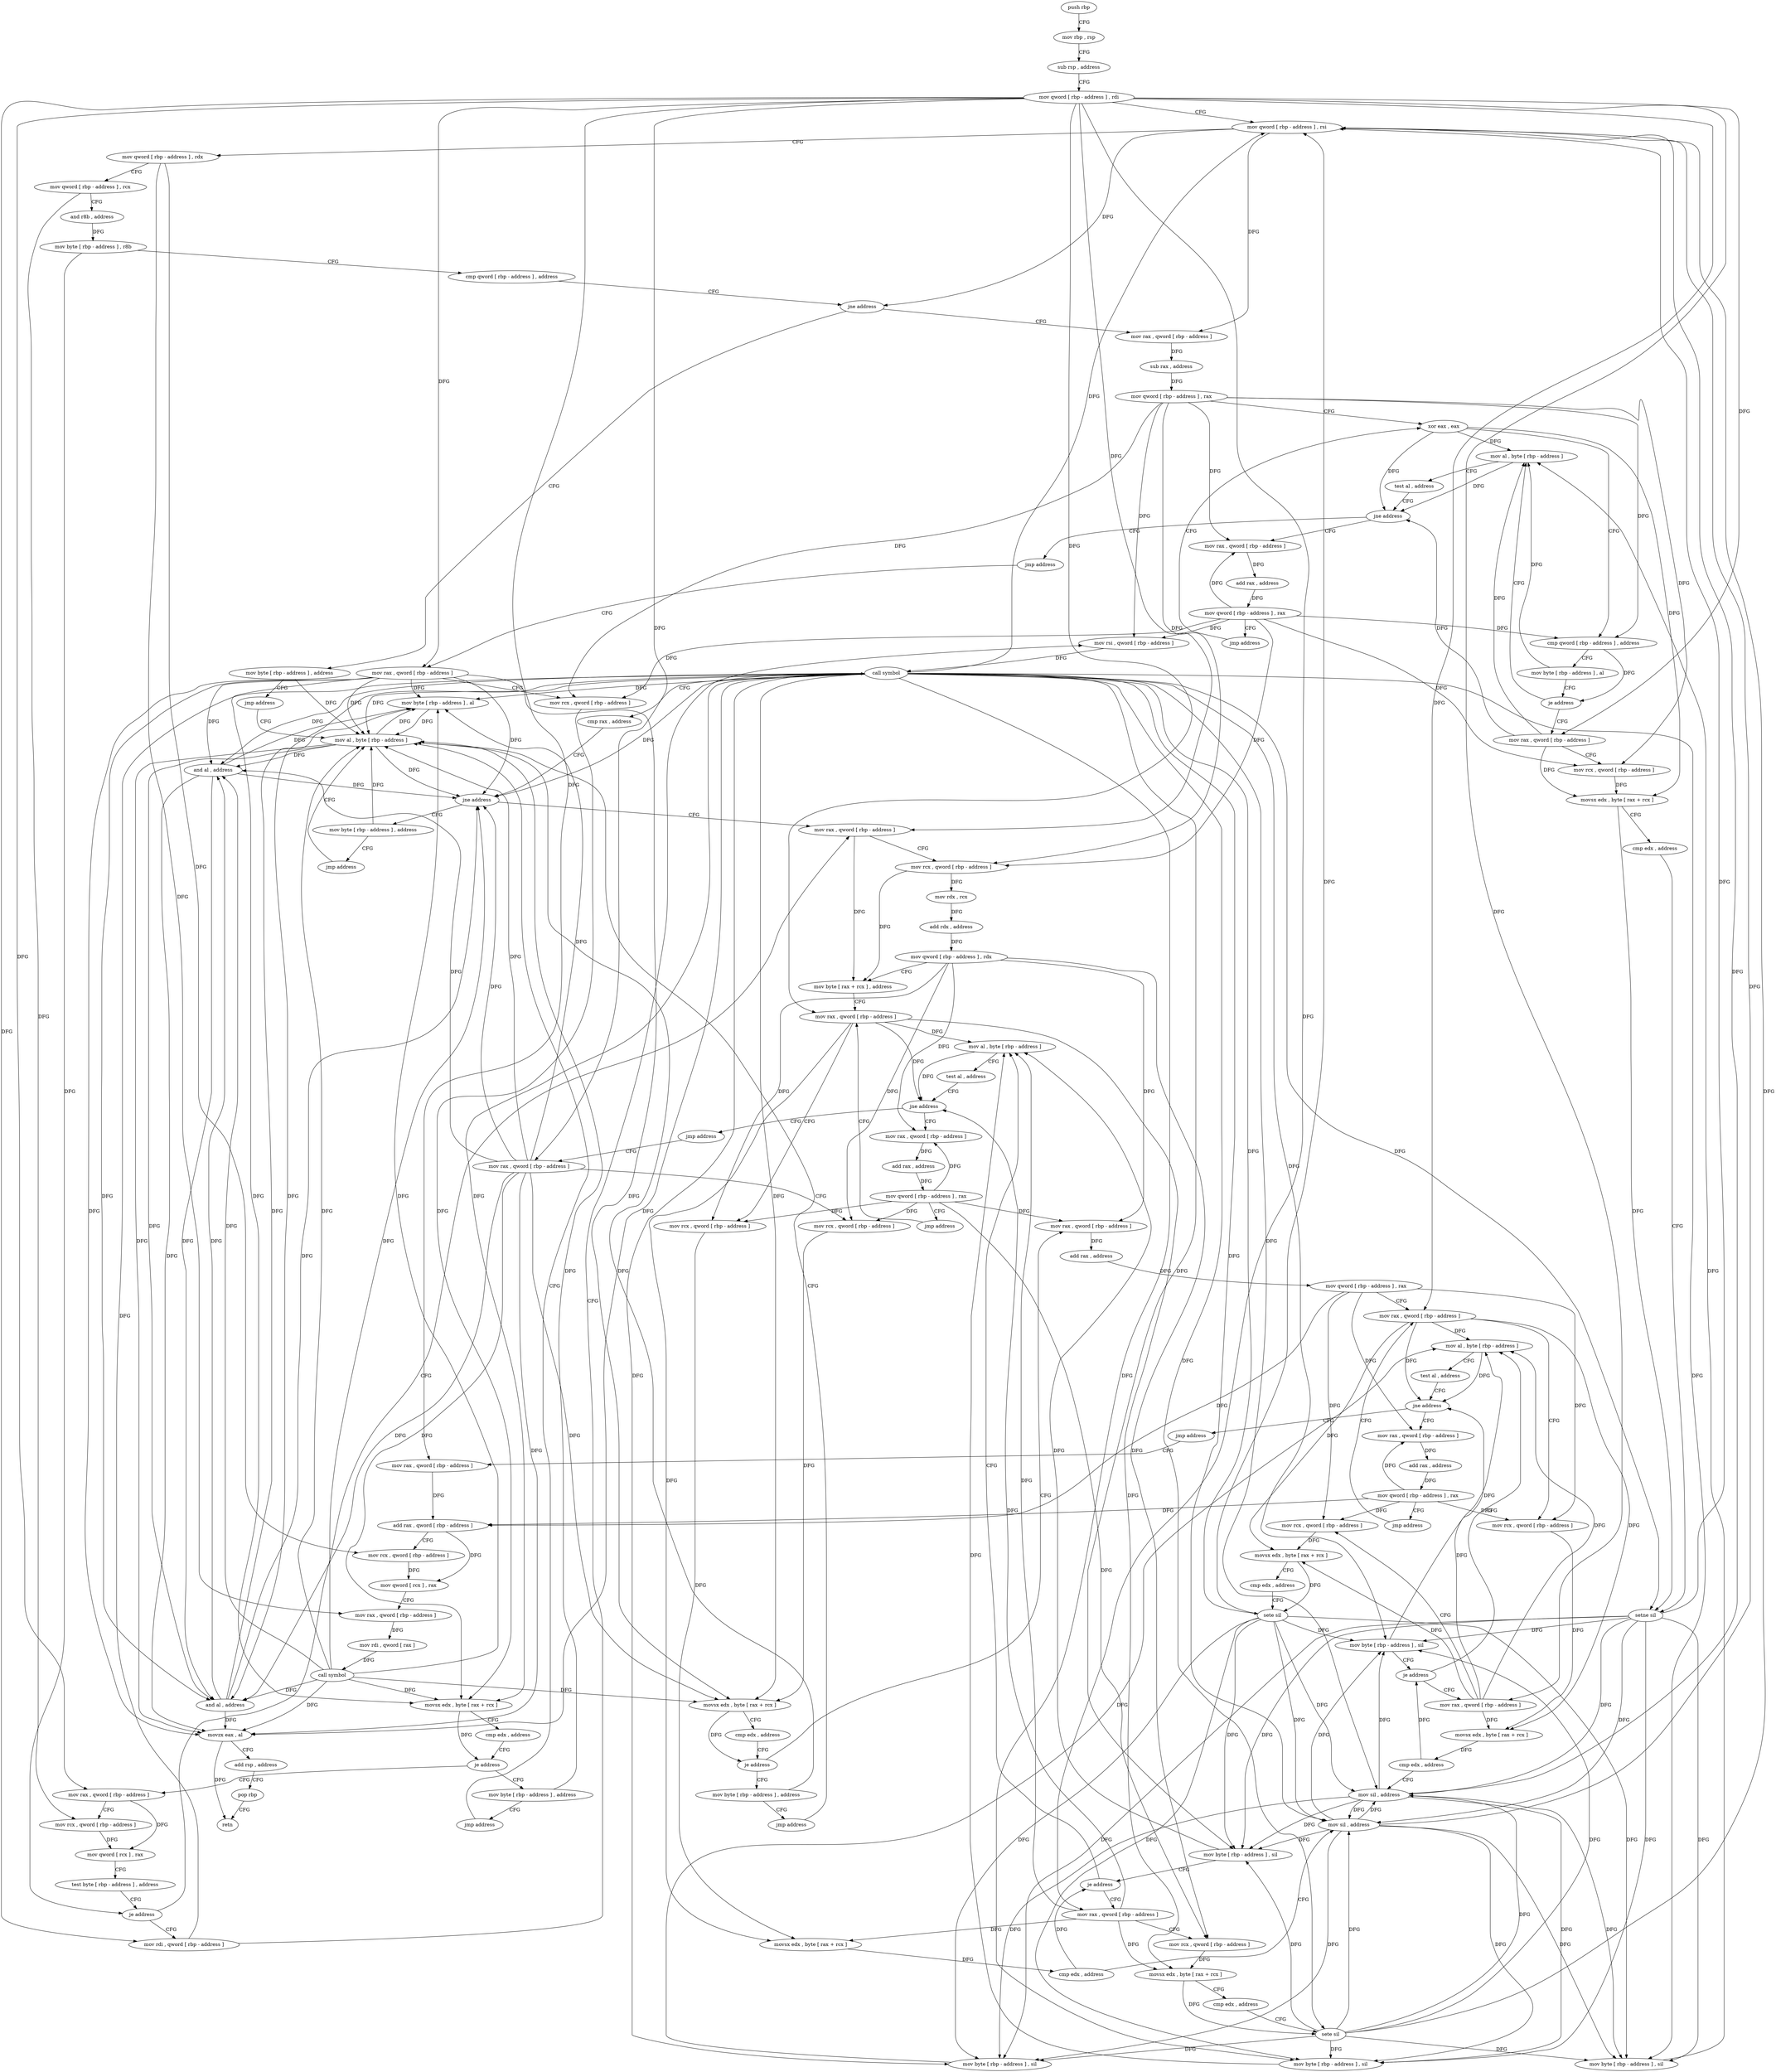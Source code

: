 digraph "func" {
"4210448" [label = "push rbp" ]
"4210449" [label = "mov rbp , rsp" ]
"4210452" [label = "sub rsp , address" ]
"4210456" [label = "mov qword [ rbp - address ] , rdi" ]
"4210460" [label = "mov qword [ rbp - address ] , rsi" ]
"4210464" [label = "mov qword [ rbp - address ] , rdx" ]
"4210468" [label = "mov qword [ rbp - address ] , rcx" ]
"4210472" [label = "and r8b , address" ]
"4210476" [label = "mov byte [ rbp - address ] , r8b" ]
"4210480" [label = "cmp qword [ rbp - address ] , address" ]
"4210485" [label = "jne address" ]
"4210500" [label = "mov rax , qword [ rbp - address ]" ]
"4210491" [label = "mov byte [ rbp - address ] , address" ]
"4210504" [label = "sub rax , address" ]
"4210510" [label = "mov qword [ rbp - address ] , rax" ]
"4210514" [label = "xor eax , eax" ]
"4210495" [label = "jmp address" ]
"4210945" [label = "mov al , byte [ rbp - address ]" ]
"4210553" [label = "mov al , byte [ rbp - address ]" ]
"4210556" [label = "test al , address" ]
"4210558" [label = "jne address" ]
"4210569" [label = "mov rax , qword [ rbp - address ]" ]
"4210564" [label = "jmp address" ]
"4210530" [label = "mov rax , qword [ rbp - address ]" ]
"4210534" [label = "mov rcx , qword [ rbp - address ]" ]
"4210538" [label = "movsx edx , byte [ rax + rcx ]" ]
"4210542" [label = "cmp edx , address" ]
"4210545" [label = "setne sil" ]
"4210549" [label = "mov byte [ rbp - address ] , sil" ]
"4210948" [label = "and al , address" ]
"4210950" [label = "movzx eax , al" ]
"4210953" [label = "add rsp , address" ]
"4210957" [label = "pop rbp" ]
"4210958" [label = "retn" ]
"4210573" [label = "add rax , address" ]
"4210579" [label = "mov qword [ rbp - address ] , rax" ]
"4210583" [label = "jmp address" ]
"4210588" [label = "mov rax , qword [ rbp - address ]" ]
"4210516" [label = "cmp qword [ rbp - address ] , address" ]
"4210521" [label = "mov byte [ rbp - address ] , al" ]
"4210524" [label = "je address" ]
"4210592" [label = "mov rcx , qword [ rbp - address ]" ]
"4210596" [label = "movsx edx , byte [ rax + rcx ]" ]
"4210600" [label = "cmp edx , address" ]
"4210603" [label = "je address" ]
"4210618" [label = "mov rax , qword [ rbp - address ]" ]
"4210609" [label = "mov byte [ rbp - address ] , address" ]
"4210622" [label = "mov rcx , qword [ rbp - address ]" ]
"4210626" [label = "mov qword [ rcx ] , rax" ]
"4210629" [label = "test byte [ rbp - address ] , address" ]
"4210633" [label = "je address" ]
"4210671" [label = "mov rax , qword [ rbp - address ]" ]
"4210639" [label = "mov rdi , qword [ rbp - address ]" ]
"4210613" [label = "jmp address" ]
"4210675" [label = "mov rcx , qword [ rbp - address ]" ]
"4210679" [label = "mov rdx , rcx" ]
"4210682" [label = "add rdx , address" ]
"4210689" [label = "mov qword [ rbp - address ] , rdx" ]
"4210693" [label = "mov byte [ rax + rcx ] , address" ]
"4210697" [label = "mov rax , qword [ rbp - address ]" ]
"4210643" [label = "mov rsi , qword [ rbp - address ]" ]
"4210647" [label = "call symbol" ]
"4210652" [label = "cmp rax , address" ]
"4210656" [label = "jne address" ]
"4210662" [label = "mov byte [ rbp - address ] , address" ]
"4210748" [label = "mov al , byte [ rbp - address ]" ]
"4210751" [label = "test al , address" ]
"4210753" [label = "jne address" ]
"4210764" [label = "mov rax , qword [ rbp - address ]" ]
"4210759" [label = "jmp address" ]
"4210725" [label = "mov rax , qword [ rbp - address ]" ]
"4210729" [label = "mov rcx , qword [ rbp - address ]" ]
"4210733" [label = "movsx edx , byte [ rax + rcx ]" ]
"4210737" [label = "cmp edx , address" ]
"4210740" [label = "sete sil" ]
"4210744" [label = "mov byte [ rbp - address ] , sil" ]
"4210666" [label = "jmp address" ]
"4210768" [label = "add rax , address" ]
"4210774" [label = "mov qword [ rbp - address ] , rax" ]
"4210778" [label = "jmp address" ]
"4210783" [label = "mov rax , qword [ rbp - address ]" ]
"4210701" [label = "mov rcx , qword [ rbp - address ]" ]
"4210705" [label = "movsx edx , byte [ rax + rcx ]" ]
"4210709" [label = "cmp edx , address" ]
"4210712" [label = "mov sil , address" ]
"4210715" [label = "mov byte [ rbp - address ] , sil" ]
"4210719" [label = "je address" ]
"4210787" [label = "mov rcx , qword [ rbp - address ]" ]
"4210791" [label = "movsx edx , byte [ rax + rcx ]" ]
"4210795" [label = "cmp edx , address" ]
"4210798" [label = "je address" ]
"4210813" [label = "mov rax , qword [ rbp - address ]" ]
"4210804" [label = "mov byte [ rbp - address ] , address" ]
"4210817" [label = "add rax , address" ]
"4210823" [label = "mov qword [ rbp - address ] , rax" ]
"4210827" [label = "mov rax , qword [ rbp - address ]" ]
"4210808" [label = "jmp address" ]
"4210878" [label = "mov al , byte [ rbp - address ]" ]
"4210881" [label = "test al , address" ]
"4210883" [label = "jne address" ]
"4210894" [label = "mov rax , qword [ rbp - address ]" ]
"4210889" [label = "jmp address" ]
"4210855" [label = "mov rax , qword [ rbp - address ]" ]
"4210859" [label = "mov rcx , qword [ rbp - address ]" ]
"4210863" [label = "movsx edx , byte [ rax + rcx ]" ]
"4210867" [label = "cmp edx , address" ]
"4210870" [label = "sete sil" ]
"4210874" [label = "mov byte [ rbp - address ] , sil" ]
"4210898" [label = "add rax , address" ]
"4210904" [label = "mov qword [ rbp - address ] , rax" ]
"4210908" [label = "jmp address" ]
"4210913" [label = "mov rax , qword [ rbp - address ]" ]
"4210831" [label = "mov rcx , qword [ rbp - address ]" ]
"4210835" [label = "movsx edx , byte [ rax + rcx ]" ]
"4210839" [label = "cmp edx , address" ]
"4210842" [label = "mov sil , address" ]
"4210845" [label = "mov byte [ rbp - address ] , sil" ]
"4210849" [label = "je address" ]
"4210917" [label = "add rax , qword [ rbp - address ]" ]
"4210921" [label = "mov rcx , qword [ rbp - address ]" ]
"4210925" [label = "mov qword [ rcx ] , rax" ]
"4210928" [label = "mov rax , qword [ rbp - address ]" ]
"4210932" [label = "mov rdi , qword [ rax ]" ]
"4210935" [label = "call symbol" ]
"4210940" [label = "and al , address" ]
"4210942" [label = "mov byte [ rbp - address ] , al" ]
"4210448" -> "4210449" [ label = "CFG" ]
"4210449" -> "4210452" [ label = "CFG" ]
"4210452" -> "4210456" [ label = "CFG" ]
"4210456" -> "4210460" [ label = "CFG" ]
"4210456" -> "4210530" [ label = "DFG" ]
"4210456" -> "4210588" [ label = "DFG" ]
"4210456" -> "4210618" [ label = "DFG" ]
"4210456" -> "4210671" [ label = "DFG" ]
"4210456" -> "4210639" [ label = "DFG" ]
"4210456" -> "4210697" [ label = "DFG" ]
"4210456" -> "4210725" [ label = "DFG" ]
"4210456" -> "4210783" [ label = "DFG" ]
"4210456" -> "4210827" [ label = "DFG" ]
"4210456" -> "4210855" [ label = "DFG" ]
"4210456" -> "4210913" [ label = "DFG" ]
"4210460" -> "4210464" [ label = "CFG" ]
"4210460" -> "4210485" [ label = "DFG" ]
"4210460" -> "4210500" [ label = "DFG" ]
"4210464" -> "4210468" [ label = "CFG" ]
"4210464" -> "4210921" [ label = "DFG" ]
"4210464" -> "4210928" [ label = "DFG" ]
"4210468" -> "4210472" [ label = "CFG" ]
"4210468" -> "4210622" [ label = "DFG" ]
"4210472" -> "4210476" [ label = "DFG" ]
"4210476" -> "4210480" [ label = "CFG" ]
"4210476" -> "4210633" [ label = "DFG" ]
"4210480" -> "4210485" [ label = "CFG" ]
"4210485" -> "4210500" [ label = "CFG" ]
"4210485" -> "4210491" [ label = "CFG" ]
"4210500" -> "4210504" [ label = "DFG" ]
"4210491" -> "4210495" [ label = "CFG" ]
"4210491" -> "4210945" [ label = "DFG" ]
"4210504" -> "4210510" [ label = "DFG" ]
"4210510" -> "4210514" [ label = "CFG" ]
"4210510" -> "4210516" [ label = "DFG" ]
"4210510" -> "4210534" [ label = "DFG" ]
"4210510" -> "4210569" [ label = "DFG" ]
"4210510" -> "4210592" [ label = "DFG" ]
"4210510" -> "4210675" [ label = "DFG" ]
"4210510" -> "4210643" [ label = "DFG" ]
"4210514" -> "4210516" [ label = "CFG" ]
"4210514" -> "4210553" [ label = "DFG" ]
"4210514" -> "4210558" [ label = "DFG" ]
"4210514" -> "4210538" [ label = "DFG" ]
"4210495" -> "4210945" [ label = "CFG" ]
"4210945" -> "4210948" [ label = "DFG" ]
"4210945" -> "4210950" [ label = "DFG" ]
"4210945" -> "4210656" [ label = "DFG" ]
"4210945" -> "4210940" [ label = "DFG" ]
"4210945" -> "4210942" [ label = "DFG" ]
"4210553" -> "4210556" [ label = "CFG" ]
"4210553" -> "4210558" [ label = "DFG" ]
"4210556" -> "4210558" [ label = "CFG" ]
"4210558" -> "4210569" [ label = "CFG" ]
"4210558" -> "4210564" [ label = "CFG" ]
"4210569" -> "4210573" [ label = "DFG" ]
"4210564" -> "4210588" [ label = "CFG" ]
"4210530" -> "4210534" [ label = "CFG" ]
"4210530" -> "4210558" [ label = "DFG" ]
"4210530" -> "4210553" [ label = "DFG" ]
"4210530" -> "4210538" [ label = "DFG" ]
"4210534" -> "4210538" [ label = "DFG" ]
"4210538" -> "4210542" [ label = "CFG" ]
"4210538" -> "4210545" [ label = "DFG" ]
"4210542" -> "4210545" [ label = "CFG" ]
"4210545" -> "4210549" [ label = "DFG" ]
"4210545" -> "4210460" [ label = "DFG" ]
"4210545" -> "4210712" [ label = "DFG" ]
"4210545" -> "4210715" [ label = "DFG" ]
"4210545" -> "4210744" [ label = "DFG" ]
"4210545" -> "4210842" [ label = "DFG" ]
"4210545" -> "4210845" [ label = "DFG" ]
"4210545" -> "4210874" [ label = "DFG" ]
"4210549" -> "4210553" [ label = "DFG" ]
"4210948" -> "4210950" [ label = "DFG" ]
"4210948" -> "4210656" [ label = "DFG" ]
"4210948" -> "4210940" [ label = "DFG" ]
"4210948" -> "4210942" [ label = "DFG" ]
"4210950" -> "4210953" [ label = "CFG" ]
"4210950" -> "4210958" [ label = "DFG" ]
"4210953" -> "4210957" [ label = "CFG" ]
"4210957" -> "4210958" [ label = "CFG" ]
"4210573" -> "4210579" [ label = "DFG" ]
"4210579" -> "4210583" [ label = "CFG" ]
"4210579" -> "4210516" [ label = "DFG" ]
"4210579" -> "4210534" [ label = "DFG" ]
"4210579" -> "4210569" [ label = "DFG" ]
"4210579" -> "4210592" [ label = "DFG" ]
"4210579" -> "4210675" [ label = "DFG" ]
"4210579" -> "4210643" [ label = "DFG" ]
"4210583" -> "4210514" [ label = "CFG" ]
"4210588" -> "4210592" [ label = "CFG" ]
"4210588" -> "4210948" [ label = "DFG" ]
"4210588" -> "4210950" [ label = "DFG" ]
"4210588" -> "4210945" [ label = "DFG" ]
"4210588" -> "4210596" [ label = "DFG" ]
"4210588" -> "4210656" [ label = "DFG" ]
"4210588" -> "4210791" [ label = "DFG" ]
"4210588" -> "4210940" [ label = "DFG" ]
"4210588" -> "4210942" [ label = "DFG" ]
"4210516" -> "4210521" [ label = "CFG" ]
"4210516" -> "4210524" [ label = "DFG" ]
"4210521" -> "4210524" [ label = "CFG" ]
"4210521" -> "4210553" [ label = "DFG" ]
"4210524" -> "4210553" [ label = "CFG" ]
"4210524" -> "4210530" [ label = "CFG" ]
"4210592" -> "4210596" [ label = "DFG" ]
"4210596" -> "4210600" [ label = "CFG" ]
"4210596" -> "4210603" [ label = "DFG" ]
"4210600" -> "4210603" [ label = "CFG" ]
"4210603" -> "4210618" [ label = "CFG" ]
"4210603" -> "4210609" [ label = "CFG" ]
"4210618" -> "4210622" [ label = "CFG" ]
"4210618" -> "4210626" [ label = "DFG" ]
"4210609" -> "4210613" [ label = "CFG" ]
"4210609" -> "4210945" [ label = "DFG" ]
"4210622" -> "4210626" [ label = "DFG" ]
"4210626" -> "4210629" [ label = "CFG" ]
"4210629" -> "4210633" [ label = "CFG" ]
"4210633" -> "4210671" [ label = "CFG" ]
"4210633" -> "4210639" [ label = "CFG" ]
"4210671" -> "4210675" [ label = "CFG" ]
"4210671" -> "4210693" [ label = "DFG" ]
"4210639" -> "4210643" [ label = "CFG" ]
"4210639" -> "4210647" [ label = "DFG" ]
"4210613" -> "4210945" [ label = "CFG" ]
"4210675" -> "4210679" [ label = "DFG" ]
"4210675" -> "4210693" [ label = "DFG" ]
"4210679" -> "4210682" [ label = "DFG" ]
"4210682" -> "4210689" [ label = "DFG" ]
"4210689" -> "4210693" [ label = "CFG" ]
"4210689" -> "4210701" [ label = "DFG" ]
"4210689" -> "4210729" [ label = "DFG" ]
"4210689" -> "4210764" [ label = "DFG" ]
"4210689" -> "4210787" [ label = "DFG" ]
"4210689" -> "4210813" [ label = "DFG" ]
"4210693" -> "4210697" [ label = "CFG" ]
"4210697" -> "4210701" [ label = "CFG" ]
"4210697" -> "4210705" [ label = "DFG" ]
"4210697" -> "4210748" [ label = "DFG" ]
"4210697" -> "4210753" [ label = "DFG" ]
"4210697" -> "4210733" [ label = "DFG" ]
"4210643" -> "4210647" [ label = "DFG" ]
"4210647" -> "4210652" [ label = "CFG" ]
"4210647" -> "4210460" [ label = "DFG" ]
"4210647" -> "4210948" [ label = "DFG" ]
"4210647" -> "4210950" [ label = "DFG" ]
"4210647" -> "4210549" [ label = "DFG" ]
"4210647" -> "4210945" [ label = "DFG" ]
"4210647" -> "4210596" [ label = "DFG" ]
"4210647" -> "4210656" [ label = "DFG" ]
"4210647" -> "4210791" [ label = "DFG" ]
"4210647" -> "4210940" [ label = "DFG" ]
"4210647" -> "4210942" [ label = "DFG" ]
"4210647" -> "4210545" [ label = "DFG" ]
"4210647" -> "4210712" [ label = "DFG" ]
"4210647" -> "4210715" [ label = "DFG" ]
"4210647" -> "4210740" [ label = "DFG" ]
"4210647" -> "4210744" [ label = "DFG" ]
"4210647" -> "4210842" [ label = "DFG" ]
"4210647" -> "4210845" [ label = "DFG" ]
"4210647" -> "4210870" [ label = "DFG" ]
"4210647" -> "4210874" [ label = "DFG" ]
"4210652" -> "4210656" [ label = "CFG" ]
"4210656" -> "4210671" [ label = "CFG" ]
"4210656" -> "4210662" [ label = "CFG" ]
"4210662" -> "4210666" [ label = "CFG" ]
"4210662" -> "4210945" [ label = "DFG" ]
"4210748" -> "4210751" [ label = "CFG" ]
"4210748" -> "4210753" [ label = "DFG" ]
"4210751" -> "4210753" [ label = "CFG" ]
"4210753" -> "4210764" [ label = "CFG" ]
"4210753" -> "4210759" [ label = "CFG" ]
"4210764" -> "4210768" [ label = "DFG" ]
"4210759" -> "4210783" [ label = "CFG" ]
"4210725" -> "4210729" [ label = "CFG" ]
"4210725" -> "4210753" [ label = "DFG" ]
"4210725" -> "4210705" [ label = "DFG" ]
"4210725" -> "4210748" [ label = "DFG" ]
"4210725" -> "4210733" [ label = "DFG" ]
"4210729" -> "4210733" [ label = "DFG" ]
"4210733" -> "4210737" [ label = "CFG" ]
"4210733" -> "4210740" [ label = "DFG" ]
"4210737" -> "4210740" [ label = "CFG" ]
"4210740" -> "4210744" [ label = "DFG" ]
"4210740" -> "4210460" [ label = "DFG" ]
"4210740" -> "4210549" [ label = "DFG" ]
"4210740" -> "4210712" [ label = "DFG" ]
"4210740" -> "4210715" [ label = "DFG" ]
"4210740" -> "4210842" [ label = "DFG" ]
"4210740" -> "4210845" [ label = "DFG" ]
"4210740" -> "4210874" [ label = "DFG" ]
"4210744" -> "4210748" [ label = "DFG" ]
"4210666" -> "4210945" [ label = "CFG" ]
"4210768" -> "4210774" [ label = "DFG" ]
"4210774" -> "4210778" [ label = "CFG" ]
"4210774" -> "4210701" [ label = "DFG" ]
"4210774" -> "4210729" [ label = "DFG" ]
"4210774" -> "4210764" [ label = "DFG" ]
"4210774" -> "4210787" [ label = "DFG" ]
"4210774" -> "4210813" [ label = "DFG" ]
"4210778" -> "4210697" [ label = "CFG" ]
"4210783" -> "4210787" [ label = "CFG" ]
"4210783" -> "4210948" [ label = "DFG" ]
"4210783" -> "4210950" [ label = "DFG" ]
"4210783" -> "4210656" [ label = "DFG" ]
"4210783" -> "4210945" [ label = "DFG" ]
"4210783" -> "4210596" [ label = "DFG" ]
"4210783" -> "4210791" [ label = "DFG" ]
"4210783" -> "4210940" [ label = "DFG" ]
"4210783" -> "4210942" [ label = "DFG" ]
"4210701" -> "4210705" [ label = "DFG" ]
"4210705" -> "4210709" [ label = "DFG" ]
"4210709" -> "4210712" [ label = "CFG" ]
"4210709" -> "4210719" [ label = "DFG" ]
"4210712" -> "4210715" [ label = "DFG" ]
"4210712" -> "4210460" [ label = "DFG" ]
"4210712" -> "4210549" [ label = "DFG" ]
"4210712" -> "4210744" [ label = "DFG" ]
"4210712" -> "4210842" [ label = "DFG" ]
"4210712" -> "4210845" [ label = "DFG" ]
"4210712" -> "4210874" [ label = "DFG" ]
"4210715" -> "4210719" [ label = "CFG" ]
"4210715" -> "4210748" [ label = "DFG" ]
"4210719" -> "4210748" [ label = "CFG" ]
"4210719" -> "4210725" [ label = "CFG" ]
"4210787" -> "4210791" [ label = "DFG" ]
"4210791" -> "4210795" [ label = "CFG" ]
"4210791" -> "4210798" [ label = "DFG" ]
"4210795" -> "4210798" [ label = "CFG" ]
"4210798" -> "4210813" [ label = "CFG" ]
"4210798" -> "4210804" [ label = "CFG" ]
"4210813" -> "4210817" [ label = "DFG" ]
"4210804" -> "4210808" [ label = "CFG" ]
"4210804" -> "4210945" [ label = "DFG" ]
"4210817" -> "4210823" [ label = "DFG" ]
"4210823" -> "4210827" [ label = "CFG" ]
"4210823" -> "4210831" [ label = "DFG" ]
"4210823" -> "4210859" [ label = "DFG" ]
"4210823" -> "4210894" [ label = "DFG" ]
"4210823" -> "4210917" [ label = "DFG" ]
"4210827" -> "4210831" [ label = "CFG" ]
"4210827" -> "4210835" [ label = "DFG" ]
"4210827" -> "4210878" [ label = "DFG" ]
"4210827" -> "4210883" [ label = "DFG" ]
"4210827" -> "4210863" [ label = "DFG" ]
"4210808" -> "4210945" [ label = "CFG" ]
"4210878" -> "4210881" [ label = "CFG" ]
"4210878" -> "4210883" [ label = "DFG" ]
"4210881" -> "4210883" [ label = "CFG" ]
"4210883" -> "4210894" [ label = "CFG" ]
"4210883" -> "4210889" [ label = "CFG" ]
"4210894" -> "4210898" [ label = "DFG" ]
"4210889" -> "4210913" [ label = "CFG" ]
"4210855" -> "4210859" [ label = "CFG" ]
"4210855" -> "4210883" [ label = "DFG" ]
"4210855" -> "4210835" [ label = "DFG" ]
"4210855" -> "4210878" [ label = "DFG" ]
"4210855" -> "4210863" [ label = "DFG" ]
"4210859" -> "4210863" [ label = "DFG" ]
"4210863" -> "4210867" [ label = "CFG" ]
"4210863" -> "4210870" [ label = "DFG" ]
"4210867" -> "4210870" [ label = "CFG" ]
"4210870" -> "4210874" [ label = "DFG" ]
"4210870" -> "4210460" [ label = "DFG" ]
"4210870" -> "4210549" [ label = "DFG" ]
"4210870" -> "4210712" [ label = "DFG" ]
"4210870" -> "4210715" [ label = "DFG" ]
"4210870" -> "4210744" [ label = "DFG" ]
"4210870" -> "4210842" [ label = "DFG" ]
"4210870" -> "4210845" [ label = "DFG" ]
"4210874" -> "4210878" [ label = "DFG" ]
"4210898" -> "4210904" [ label = "DFG" ]
"4210904" -> "4210908" [ label = "CFG" ]
"4210904" -> "4210831" [ label = "DFG" ]
"4210904" -> "4210859" [ label = "DFG" ]
"4210904" -> "4210894" [ label = "DFG" ]
"4210904" -> "4210917" [ label = "DFG" ]
"4210908" -> "4210827" [ label = "CFG" ]
"4210913" -> "4210917" [ label = "DFG" ]
"4210831" -> "4210835" [ label = "DFG" ]
"4210835" -> "4210839" [ label = "DFG" ]
"4210839" -> "4210842" [ label = "CFG" ]
"4210839" -> "4210849" [ label = "DFG" ]
"4210842" -> "4210845" [ label = "DFG" ]
"4210842" -> "4210460" [ label = "DFG" ]
"4210842" -> "4210549" [ label = "DFG" ]
"4210842" -> "4210712" [ label = "DFG" ]
"4210842" -> "4210715" [ label = "DFG" ]
"4210842" -> "4210744" [ label = "DFG" ]
"4210842" -> "4210874" [ label = "DFG" ]
"4210845" -> "4210849" [ label = "CFG" ]
"4210845" -> "4210878" [ label = "DFG" ]
"4210849" -> "4210878" [ label = "CFG" ]
"4210849" -> "4210855" [ label = "CFG" ]
"4210917" -> "4210921" [ label = "CFG" ]
"4210917" -> "4210925" [ label = "DFG" ]
"4210921" -> "4210925" [ label = "DFG" ]
"4210925" -> "4210928" [ label = "CFG" ]
"4210928" -> "4210932" [ label = "DFG" ]
"4210932" -> "4210935" [ label = "DFG" ]
"4210935" -> "4210940" [ label = "DFG" ]
"4210935" -> "4210948" [ label = "DFG" ]
"4210935" -> "4210950" [ label = "DFG" ]
"4210935" -> "4210656" [ label = "DFG" ]
"4210935" -> "4210945" [ label = "DFG" ]
"4210935" -> "4210596" [ label = "DFG" ]
"4210935" -> "4210791" [ label = "DFG" ]
"4210935" -> "4210942" [ label = "DFG" ]
"4210940" -> "4210942" [ label = "DFG" ]
"4210940" -> "4210948" [ label = "DFG" ]
"4210940" -> "4210950" [ label = "DFG" ]
"4210940" -> "4210656" [ label = "DFG" ]
"4210942" -> "4210945" [ label = "DFG" ]
}

